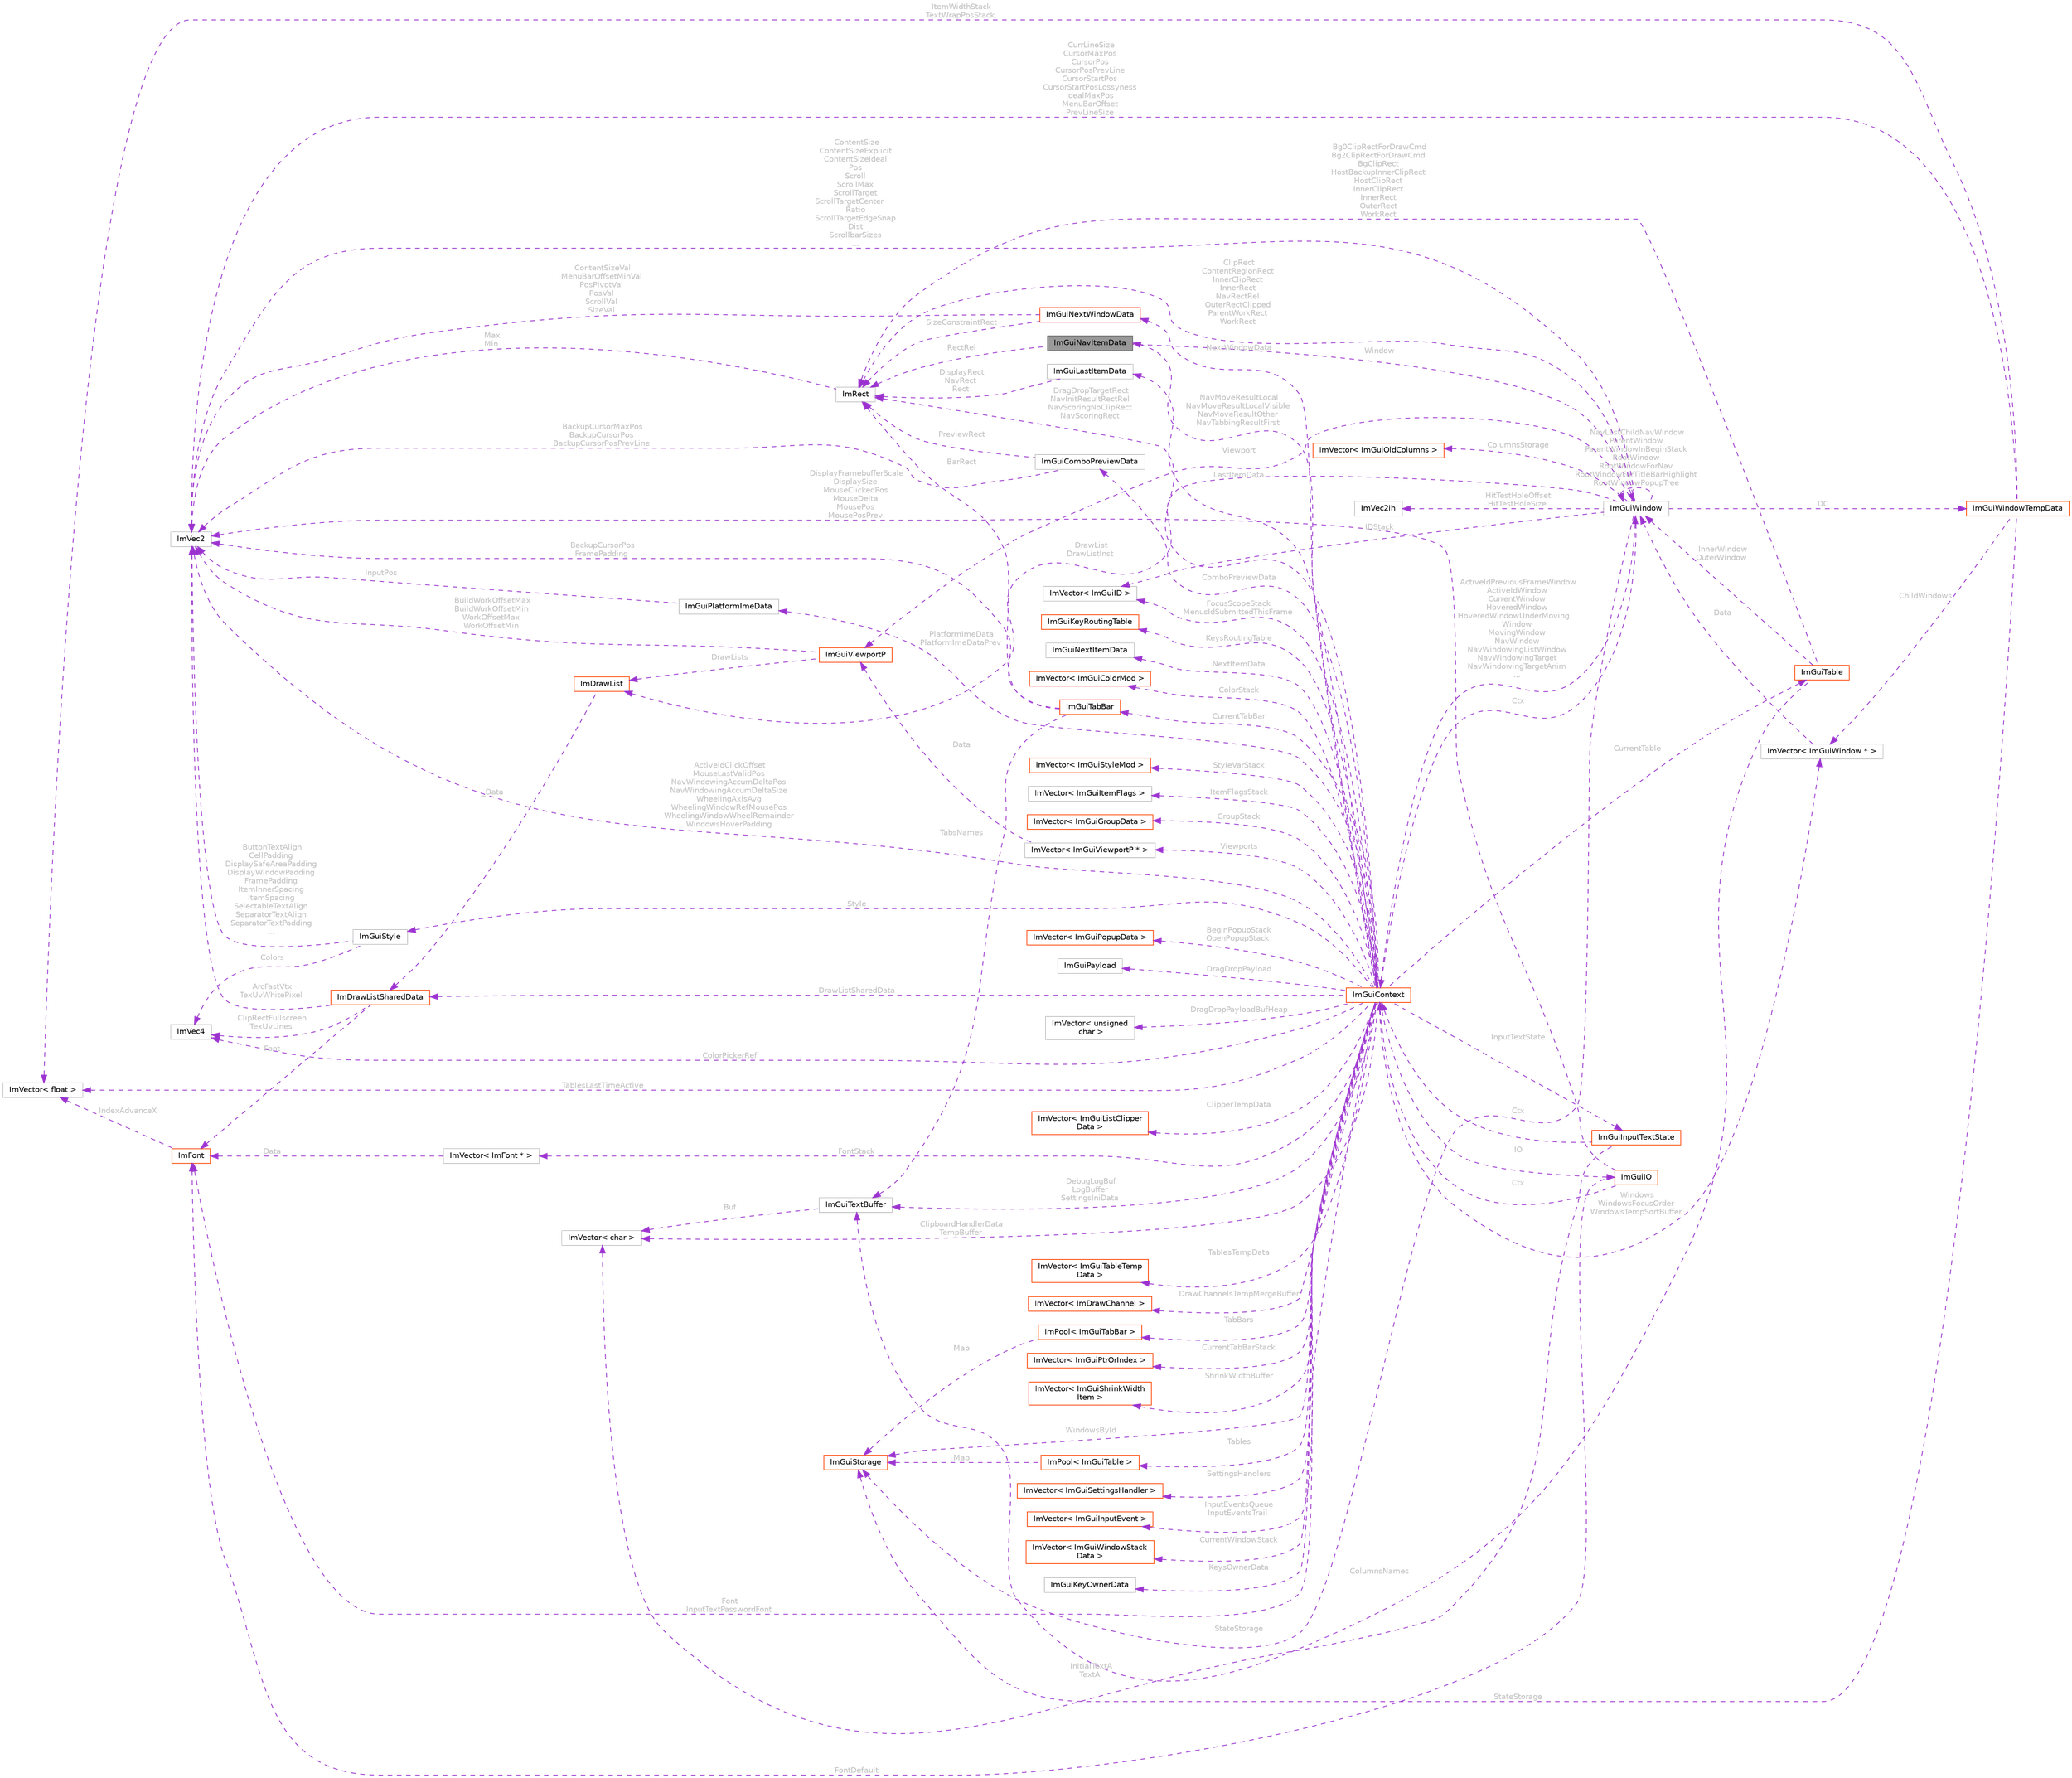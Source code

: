 digraph "ImGuiNavItemData"
{
 // LATEX_PDF_SIZE
  bgcolor="transparent";
  edge [fontname=Helvetica,fontsize=10,labelfontname=Helvetica,labelfontsize=10];
  node [fontname=Helvetica,fontsize=10,shape=box,height=0.2,width=0.4];
  rankdir="LR";
  Node1 [id="Node000001",label="ImGuiNavItemData",height=0.2,width=0.4,color="gray40", fillcolor="grey60", style="filled", fontcolor="black",tooltip=" "];
  Node2 -> Node1 [id="edge1_Node000001_Node000002",dir="back",color="darkorchid3",style="dashed",tooltip=" ",label=" Window",fontcolor="grey" ];
  Node2 [id="Node000002",label="ImGuiWindow",height=0.2,width=0.4,color="grey75", fillcolor="white", style="filled",URL="$struct_im_gui_window.html",tooltip=" "];
  Node3 -> Node2 [id="edge2_Node000002_Node000003",dir="back",color="darkorchid3",style="dashed",tooltip=" ",label=" Ctx",fontcolor="grey" ];
  Node3 [id="Node000003",label="ImGuiContext",height=0.2,width=0.4,color="orangered", fillcolor="white", style="filled",URL="$struct_im_gui_context.html",tooltip=" "];
  Node4 -> Node3 [id="edge3_Node000003_Node000004",dir="back",color="darkorchid3",style="dashed",tooltip=" ",label=" IO",fontcolor="grey" ];
  Node4 [id="Node000004",label="ImGuiIO",height=0.2,width=0.4,color="orangered", fillcolor="white", style="filled",URL="$struct_im_gui_i_o.html",tooltip=" "];
  Node5 -> Node4 [id="edge4_Node000004_Node000005",dir="back",color="darkorchid3",style="dashed",tooltip=" ",label=" DisplayFramebufferScale\nDisplaySize\nMouseClickedPos\nMouseDelta\nMousePos\nMousePosPrev",fontcolor="grey" ];
  Node5 [id="Node000005",label="ImVec2",height=0.2,width=0.4,color="grey75", fillcolor="white", style="filled",URL="$struct_im_vec2.html",tooltip=" "];
  Node8 -> Node4 [id="edge5_Node000004_Node000008",dir="back",color="darkorchid3",style="dashed",tooltip=" ",label=" FontDefault",fontcolor="grey" ];
  Node8 [id="Node000008",label="ImFont",height=0.2,width=0.4,color="orangered", fillcolor="white", style="filled",URL="$struct_im_font.html",tooltip=" "];
  Node9 -> Node8 [id="edge6_Node000008_Node000009",dir="back",color="darkorchid3",style="dashed",tooltip=" ",label=" IndexAdvanceX",fontcolor="grey" ];
  Node9 [id="Node000009",label="ImVector\< float \>",height=0.2,width=0.4,color="grey75", fillcolor="white", style="filled",URL="$struct_im_vector.html",tooltip=" "];
  Node3 -> Node4 [id="edge7_Node000004_Node000003",dir="back",color="darkorchid3",style="dashed",tooltip=" ",label=" Ctx",fontcolor="grey" ];
  Node20 -> Node3 [id="edge8_Node000003_Node000020",dir="back",color="darkorchid3",style="dashed",tooltip=" ",label=" InputEventsQueue\nInputEventsTrail",fontcolor="grey" ];
  Node20 [id="Node000020",label="ImVector\< ImGuiInputEvent \>",height=0.2,width=0.4,color="orangered", fillcolor="white", style="filled",URL="$struct_im_vector.html",tooltip=" "];
  Node28 -> Node3 [id="edge9_Node000003_Node000028",dir="back",color="darkorchid3",style="dashed",tooltip=" ",label=" Style",fontcolor="grey" ];
  Node28 [id="Node000028",label="ImGuiStyle",height=0.2,width=0.4,color="grey75", fillcolor="white", style="filled",URL="$struct_im_gui_style.html",tooltip=" "];
  Node5 -> Node28 [id="edge10_Node000028_Node000005",dir="back",color="darkorchid3",style="dashed",tooltip=" ",label=" ButtonTextAlign\nCellPadding\nDisplaySafeAreaPadding\nDisplayWindowPadding\nFramePadding\nItemInnerSpacing\nItemSpacing\nSelectableTextAlign\nSeparatorTextAlign\nSeparatorTextPadding\n...",fontcolor="grey" ];
  Node17 -> Node28 [id="edge11_Node000028_Node000017",dir="back",color="darkorchid3",style="dashed",tooltip=" ",label=" Colors",fontcolor="grey" ];
  Node17 [id="Node000017",label="ImVec4",height=0.2,width=0.4,color="grey75", fillcolor="white", style="filled",URL="$struct_im_vec4.html",tooltip=" "];
  Node8 -> Node3 [id="edge12_Node000003_Node000008",dir="back",color="darkorchid3",style="dashed",tooltip=" ",label=" Font\nInputTextPasswordFont",fontcolor="grey" ];
  Node29 -> Node3 [id="edge13_Node000003_Node000029",dir="back",color="darkorchid3",style="dashed",tooltip=" ",label=" DrawListSharedData",fontcolor="grey" ];
  Node29 [id="Node000029",label="ImDrawListSharedData",height=0.2,width=0.4,color="orangered", fillcolor="white", style="filled",URL="$struct_im_draw_list_shared_data.html",tooltip=" "];
  Node5 -> Node29 [id="edge14_Node000029_Node000005",dir="back",color="darkorchid3",style="dashed",tooltip=" ",label=" ArcFastVtx\nTexUvWhitePixel",fontcolor="grey" ];
  Node8 -> Node29 [id="edge15_Node000029_Node000008",dir="back",color="darkorchid3",style="dashed",tooltip=" ",label=" Font",fontcolor="grey" ];
  Node17 -> Node29 [id="edge16_Node000029_Node000017",dir="back",color="darkorchid3",style="dashed",tooltip=" ",label=" ClipRectFullscreen\nTexUvLines",fontcolor="grey" ];
  Node31 -> Node3 [id="edge17_Node000003_Node000031",dir="back",color="darkorchid3",style="dashed",tooltip=" ",label=" Windows\nWindowsFocusOrder\nWindowsTempSortBuffer",fontcolor="grey" ];
  Node31 [id="Node000031",label="ImVector\< ImGuiWindow * \>",height=0.2,width=0.4,color="grey75", fillcolor="white", style="filled",URL="$struct_im_vector.html",tooltip=" "];
  Node2 -> Node31 [id="edge18_Node000031_Node000002",dir="back",color="darkorchid3",style="dashed",tooltip=" ",label=" Data",fontcolor="grey" ];
  Node32 -> Node3 [id="edge19_Node000003_Node000032",dir="back",color="darkorchid3",style="dashed",tooltip=" ",label=" CurrentWindowStack",fontcolor="grey" ];
  Node32 [id="Node000032",label="ImVector\< ImGuiWindowStack\lData \>",height=0.2,width=0.4,color="orangered", fillcolor="white", style="filled",URL="$struct_im_vector.html",tooltip=" "];
  Node37 -> Node3 [id="edge20_Node000003_Node000037",dir="back",color="darkorchid3",style="dashed",tooltip=" ",label=" WindowsById",fontcolor="grey" ];
  Node37 [id="Node000037",label="ImGuiStorage",height=0.2,width=0.4,color="orangered", fillcolor="white", style="filled",URL="$struct_im_gui_storage.html",tooltip=" "];
  Node5 -> Node3 [id="edge21_Node000003_Node000005",dir="back",color="darkorchid3",style="dashed",tooltip=" ",label=" ActiveIdClickOffset\nMouseLastValidPos\nNavWindowingAccumDeltaPos\nNavWindowingAccumDeltaSize\nWheelingAxisAvg\nWheelingWindowRefMousePos\nWheelingWindowWheelRemainder\nWindowsHoverPadding",fontcolor="grey" ];
  Node2 -> Node3 [id="edge22_Node000003_Node000002",dir="back",color="darkorchid3",style="dashed",tooltip=" ",label=" ActiveIdPreviousFrameWindow\nActiveIdWindow\nCurrentWindow\nHoveredWindow\nHoveredWindowUnderMoving\lWindow\nMovingWindow\nNavWindow\nNavWindowingListWindow\nNavWindowingTarget\nNavWindowingTargetAnim\n...",fontcolor="grey" ];
  Node40 -> Node3 [id="edge23_Node000003_Node000040",dir="back",color="darkorchid3",style="dashed",tooltip=" ",label=" KeysOwnerData",fontcolor="grey" ];
  Node40 [id="Node000040",label="ImGuiKeyOwnerData",height=0.2,width=0.4,color="grey75", fillcolor="white", style="filled",URL="$struct_im_gui_key_owner_data.html",tooltip=" "];
  Node41 -> Node3 [id="edge24_Node000003_Node000041",dir="back",color="darkorchid3",style="dashed",tooltip=" ",label=" KeysRoutingTable",fontcolor="grey" ];
  Node41 [id="Node000041",label="ImGuiKeyRoutingTable",height=0.2,width=0.4,color="orangered", fillcolor="white", style="filled",URL="$struct_im_gui_key_routing_table.html",tooltip=" "];
  Node44 -> Node3 [id="edge25_Node000003_Node000044",dir="back",color="darkorchid3",style="dashed",tooltip=" ",label=" NextItemData",fontcolor="grey" ];
  Node44 [id="Node000044",label="ImGuiNextItemData",height=0.2,width=0.4,color="grey75", fillcolor="white", style="filled",URL="$struct_im_gui_next_item_data.html",tooltip=" "];
  Node34 -> Node3 [id="edge26_Node000003_Node000034",dir="back",color="darkorchid3",style="dashed",tooltip=" ",label=" LastItemData",fontcolor="grey" ];
  Node34 [id="Node000034",label="ImGuiLastItemData",height=0.2,width=0.4,color="grey75", fillcolor="white", style="filled",URL="$struct_im_gui_last_item_data.html",tooltip=" "];
  Node35 -> Node34 [id="edge27_Node000034_Node000035",dir="back",color="darkorchid3",style="dashed",tooltip=" ",label=" DisplayRect\nNavRect\nRect",fontcolor="grey" ];
  Node35 [id="Node000035",label="ImRect",height=0.2,width=0.4,color="grey75", fillcolor="white", style="filled",URL="$struct_im_rect.html",tooltip=" "];
  Node5 -> Node35 [id="edge28_Node000035_Node000005",dir="back",color="darkorchid3",style="dashed",tooltip=" ",label=" Max\nMin",fontcolor="grey" ];
  Node45 -> Node3 [id="edge29_Node000003_Node000045",dir="back",color="darkorchid3",style="dashed",tooltip=" ",label=" NextWindowData",fontcolor="grey" ];
  Node45 [id="Node000045",label="ImGuiNextWindowData",height=0.2,width=0.4,color="orangered", fillcolor="white", style="filled",URL="$struct_im_gui_next_window_data.html",tooltip=" "];
  Node5 -> Node45 [id="edge30_Node000045_Node000005",dir="back",color="darkorchid3",style="dashed",tooltip=" ",label=" ContentSizeVal\nMenuBarOffsetMinVal\nPosPivotVal\nPosVal\nScrollVal\nSizeVal",fontcolor="grey" ];
  Node35 -> Node45 [id="edge31_Node000045_Node000035",dir="back",color="darkorchid3",style="dashed",tooltip=" ",label=" SizeConstraintRect",fontcolor="grey" ];
  Node47 -> Node3 [id="edge32_Node000003_Node000047",dir="back",color="darkorchid3",style="dashed",tooltip=" ",label=" ColorStack",fontcolor="grey" ];
  Node47 [id="Node000047",label="ImVector\< ImGuiColorMod \>",height=0.2,width=0.4,color="orangered", fillcolor="white", style="filled",URL="$struct_im_vector.html",tooltip=" "];
  Node49 -> Node3 [id="edge33_Node000003_Node000049",dir="back",color="darkorchid3",style="dashed",tooltip=" ",label=" StyleVarStack",fontcolor="grey" ];
  Node49 [id="Node000049",label="ImVector\< ImGuiStyleMod \>",height=0.2,width=0.4,color="orangered", fillcolor="white", style="filled",URL="$struct_im_vector.html",tooltip=" "];
  Node7 -> Node3 [id="edge34_Node000003_Node000007",dir="back",color="darkorchid3",style="dashed",tooltip=" ",label=" FontStack",fontcolor="grey" ];
  Node7 [id="Node000007",label="ImVector\< ImFont * \>",height=0.2,width=0.4,color="grey75", fillcolor="white", style="filled",URL="$struct_im_vector.html",tooltip=" "];
  Node8 -> Node7 [id="edge35_Node000007_Node000008",dir="back",color="darkorchid3",style="dashed",tooltip=" ",label=" Data",fontcolor="grey" ];
  Node51 -> Node3 [id="edge36_Node000003_Node000051",dir="back",color="darkorchid3",style="dashed",tooltip=" ",label=" FocusScopeStack\nMenusIdSubmittedThisFrame",fontcolor="grey" ];
  Node51 [id="Node000051",label="ImVector\< ImGuiID \>",height=0.2,width=0.4,color="grey75", fillcolor="white", style="filled",URL="$struct_im_vector.html",tooltip=" "];
  Node52 -> Node3 [id="edge37_Node000003_Node000052",dir="back",color="darkorchid3",style="dashed",tooltip=" ",label=" ItemFlagsStack",fontcolor="grey" ];
  Node52 [id="Node000052",label="ImVector\< ImGuiItemFlags \>",height=0.2,width=0.4,color="grey75", fillcolor="white", style="filled",URL="$struct_im_vector.html",tooltip=" "];
  Node53 -> Node3 [id="edge38_Node000003_Node000053",dir="back",color="darkorchid3",style="dashed",tooltip=" ",label=" GroupStack",fontcolor="grey" ];
  Node53 [id="Node000053",label="ImVector\< ImGuiGroupData \>",height=0.2,width=0.4,color="orangered", fillcolor="white", style="filled",URL="$struct_im_vector.html",tooltip=" "];
  Node56 -> Node3 [id="edge39_Node000003_Node000056",dir="back",color="darkorchid3",style="dashed",tooltip=" ",label=" BeginPopupStack\nOpenPopupStack",fontcolor="grey" ];
  Node56 [id="Node000056",label="ImVector\< ImGuiPopupData \>",height=0.2,width=0.4,color="orangered", fillcolor="white", style="filled",URL="$struct_im_vector.html",tooltip=" "];
  Node58 -> Node3 [id="edge40_Node000003_Node000058",dir="back",color="darkorchid3",style="dashed",tooltip=" ",label=" Viewports",fontcolor="grey" ];
  Node58 [id="Node000058",label="ImVector\< ImGuiViewportP * \>",height=0.2,width=0.4,color="grey75", fillcolor="white", style="filled",URL="$struct_im_vector.html",tooltip=" "];
  Node59 -> Node58 [id="edge41_Node000058_Node000059",dir="back",color="darkorchid3",style="dashed",tooltip=" ",label=" Data",fontcolor="grey" ];
  Node59 [id="Node000059",label="ImGuiViewportP",height=0.2,width=0.4,color="orangered", fillcolor="white", style="filled",URL="$struct_im_gui_viewport_p.html",tooltip=" "];
  Node61 -> Node59 [id="edge42_Node000059_Node000061",dir="back",color="darkorchid3",style="dashed",tooltip=" ",label=" DrawLists",fontcolor="grey" ];
  Node61 [id="Node000061",label="ImDrawList",height=0.2,width=0.4,color="orangered", fillcolor="white", style="filled",URL="$struct_im_draw_list.html",tooltip=" "];
  Node29 -> Node61 [id="edge43_Node000061_Node000029",dir="back",color="darkorchid3",style="dashed",tooltip=" ",label=" _Data",fontcolor="grey" ];
  Node5 -> Node59 [id="edge44_Node000059_Node000005",dir="back",color="darkorchid3",style="dashed",tooltip=" ",label=" BuildWorkOffsetMax\nBuildWorkOffsetMin\nWorkOffsetMax\nWorkOffsetMin",fontcolor="grey" ];
  Node35 -> Node3 [id="edge45_Node000003_Node000035",dir="back",color="darkorchid3",style="dashed",tooltip=" ",label=" DragDropTargetRect\nNavInitResultRectRel\nNavScoringNoClipRect\nNavScoringRect",fontcolor="grey" ];
  Node1 -> Node3 [id="edge46_Node000003_Node000001",dir="back",color="darkorchid3",style="dashed",tooltip=" ",label=" NavMoveResultLocal\nNavMoveResultLocalVisible\nNavMoveResultOther\nNavTabbingResultFirst",fontcolor="grey" ];
  Node76 -> Node3 [id="edge47_Node000003_Node000076",dir="back",color="darkorchid3",style="dashed",tooltip=" ",label=" DragDropPayload",fontcolor="grey" ];
  Node76 [id="Node000076",label="ImGuiPayload",height=0.2,width=0.4,color="grey75", fillcolor="white", style="filled",URL="$struct_im_gui_payload.html",tooltip=" "];
  Node77 -> Node3 [id="edge48_Node000003_Node000077",dir="back",color="darkorchid3",style="dashed",tooltip=" ",label=" DragDropPayloadBufHeap",fontcolor="grey" ];
  Node77 [id="Node000077",label="ImVector\< unsigned\l char \>",height=0.2,width=0.4,color="grey75", fillcolor="white", style="filled",URL="$struct_im_vector.html",tooltip=" "];
  Node78 -> Node3 [id="edge49_Node000003_Node000078",dir="back",color="darkorchid3",style="dashed",tooltip=" ",label=" ClipperTempData",fontcolor="grey" ];
  Node78 [id="Node000078",label="ImVector\< ImGuiListClipper\lData \>",height=0.2,width=0.4,color="orangered", fillcolor="white", style="filled",URL="$struct_im_vector.html",tooltip=" "];
  Node83 -> Node3 [id="edge50_Node000003_Node000083",dir="back",color="darkorchid3",style="dashed",tooltip=" ",label=" CurrentTable",fontcolor="grey" ];
  Node83 [id="Node000083",label="ImGuiTable",height=0.2,width=0.4,color="orangered", fillcolor="white", style="filled",URL="$struct_im_gui_table.html",tooltip=" "];
  Node35 -> Node83 [id="edge51_Node000083_Node000035",dir="back",color="darkorchid3",style="dashed",tooltip=" ",label=" Bg0ClipRectForDrawCmd\nBg2ClipRectForDrawCmd\nBgClipRect\nHostBackupInnerClipRect\nHostClipRect\nInnerClipRect\nInnerRect\nOuterRect\nWorkRect",fontcolor="grey" ];
  Node2 -> Node83 [id="edge52_Node000083_Node000002",dir="back",color="darkorchid3",style="dashed",tooltip=" ",label=" InnerWindow\nOuterWindow",fontcolor="grey" ];
  Node90 -> Node83 [id="edge53_Node000083_Node000090",dir="back",color="darkorchid3",style="dashed",tooltip=" ",label=" ColumnsNames",fontcolor="grey" ];
  Node90 [id="Node000090",label="ImGuiTextBuffer",height=0.2,width=0.4,color="grey75", fillcolor="white", style="filled",URL="$struct_im_gui_text_buffer.html",tooltip=" "];
  Node91 -> Node90 [id="edge54_Node000090_Node000091",dir="back",color="darkorchid3",style="dashed",tooltip=" ",label=" Buf",fontcolor="grey" ];
  Node91 [id="Node000091",label="ImVector\< char \>",height=0.2,width=0.4,color="grey75", fillcolor="white", style="filled",URL="$struct_im_vector.html",tooltip=" "];
  Node97 -> Node3 [id="edge55_Node000003_Node000097",dir="back",color="darkorchid3",style="dashed",tooltip=" ",label=" TablesTempData",fontcolor="grey" ];
  Node97 [id="Node000097",label="ImVector\< ImGuiTableTemp\lData \>",height=0.2,width=0.4,color="orangered", fillcolor="white", style="filled",URL="$struct_im_vector.html",tooltip=" "];
  Node98 -> Node3 [id="edge56_Node000003_Node000098",dir="back",color="darkorchid3",style="dashed",tooltip=" ",label=" Tables",fontcolor="grey" ];
  Node98 [id="Node000098",label="ImPool\< ImGuiTable \>",height=0.2,width=0.4,color="orangered", fillcolor="white", style="filled",URL="$struct_im_pool.html",tooltip=" "];
  Node37 -> Node98 [id="edge57_Node000098_Node000037",dir="back",color="darkorchid3",style="dashed",tooltip=" ",label=" Map",fontcolor="grey" ];
  Node9 -> Node3 [id="edge58_Node000003_Node000009",dir="back",color="darkorchid3",style="dashed",tooltip=" ",label=" TablesLastTimeActive",fontcolor="grey" ];
  Node71 -> Node3 [id="edge59_Node000003_Node000071",dir="back",color="darkorchid3",style="dashed",tooltip=" ",label=" DrawChannelsTempMergeBuffer",fontcolor="grey" ];
  Node71 [id="Node000071",label="ImVector\< ImDrawChannel \>",height=0.2,width=0.4,color="orangered", fillcolor="white", style="filled",URL="$struct_im_vector.html",tooltip=" "];
  Node100 -> Node3 [id="edge60_Node000003_Node000100",dir="back",color="darkorchid3",style="dashed",tooltip=" ",label=" CurrentTabBar",fontcolor="grey" ];
  Node100 [id="Node000100",label="ImGuiTabBar",height=0.2,width=0.4,color="orangered", fillcolor="white", style="filled",URL="$struct_im_gui_tab_bar.html",tooltip=" "];
  Node35 -> Node100 [id="edge61_Node000100_Node000035",dir="back",color="darkorchid3",style="dashed",tooltip=" ",label=" BarRect",fontcolor="grey" ];
  Node5 -> Node100 [id="edge62_Node000100_Node000005",dir="back",color="darkorchid3",style="dashed",tooltip=" ",label=" BackupCursorPos\nFramePadding",fontcolor="grey" ];
  Node90 -> Node100 [id="edge63_Node000100_Node000090",dir="back",color="darkorchid3",style="dashed",tooltip=" ",label=" TabsNames",fontcolor="grey" ];
  Node103 -> Node3 [id="edge64_Node000003_Node000103",dir="back",color="darkorchid3",style="dashed",tooltip=" ",label=" TabBars",fontcolor="grey" ];
  Node103 [id="Node000103",label="ImPool\< ImGuiTabBar \>",height=0.2,width=0.4,color="orangered", fillcolor="white", style="filled",URL="$struct_im_pool.html",tooltip=" "];
  Node37 -> Node103 [id="edge65_Node000103_Node000037",dir="back",color="darkorchid3",style="dashed",tooltip=" ",label=" Map",fontcolor="grey" ];
  Node105 -> Node3 [id="edge66_Node000003_Node000105",dir="back",color="darkorchid3",style="dashed",tooltip=" ",label=" CurrentTabBarStack",fontcolor="grey" ];
  Node105 [id="Node000105",label="ImVector\< ImGuiPtrOrIndex \>",height=0.2,width=0.4,color="orangered", fillcolor="white", style="filled",URL="$struct_im_vector.html",tooltip=" "];
  Node107 -> Node3 [id="edge67_Node000003_Node000107",dir="back",color="darkorchid3",style="dashed",tooltip=" ",label=" ShrinkWidthBuffer",fontcolor="grey" ];
  Node107 [id="Node000107",label="ImVector\< ImGuiShrinkWidth\lItem \>",height=0.2,width=0.4,color="orangered", fillcolor="white", style="filled",URL="$struct_im_vector.html",tooltip=" "];
  Node109 -> Node3 [id="edge68_Node000003_Node000109",dir="back",color="darkorchid3",style="dashed",tooltip=" ",label=" InputTextState",fontcolor="grey" ];
  Node109 [id="Node000109",label="ImGuiInputTextState",height=0.2,width=0.4,color="orangered", fillcolor="white", style="filled",URL="$struct_im_gui_input_text_state.html",tooltip=" "];
  Node3 -> Node109 [id="edge69_Node000109_Node000003",dir="back",color="darkorchid3",style="dashed",tooltip=" ",label=" Ctx",fontcolor="grey" ];
  Node91 -> Node109 [id="edge70_Node000109_Node000091",dir="back",color="darkorchid3",style="dashed",tooltip=" ",label=" InitialTextA\nTextA",fontcolor="grey" ];
  Node17 -> Node3 [id="edge71_Node000003_Node000017",dir="back",color="darkorchid3",style="dashed",tooltip=" ",label=" ColorPickerRef",fontcolor="grey" ];
  Node110 -> Node3 [id="edge72_Node000003_Node000110",dir="back",color="darkorchid3",style="dashed",tooltip=" ",label=" ComboPreviewData",fontcolor="grey" ];
  Node110 [id="Node000110",label="ImGuiComboPreviewData",height=0.2,width=0.4,color="grey75", fillcolor="white", style="filled",URL="$struct_im_gui_combo_preview_data.html",tooltip=" "];
  Node35 -> Node110 [id="edge73_Node000110_Node000035",dir="back",color="darkorchid3",style="dashed",tooltip=" ",label=" PreviewRect",fontcolor="grey" ];
  Node5 -> Node110 [id="edge74_Node000110_Node000005",dir="back",color="darkorchid3",style="dashed",tooltip=" ",label=" BackupCursorMaxPos\nBackupCursorPos\nBackupCursorPosPrevLine",fontcolor="grey" ];
  Node91 -> Node3 [id="edge75_Node000003_Node000091",dir="back",color="darkorchid3",style="dashed",tooltip=" ",label=" ClipboardHandlerData\nTempBuffer",fontcolor="grey" ];
  Node111 -> Node3 [id="edge76_Node000003_Node000111",dir="back",color="darkorchid3",style="dashed",tooltip=" ",label=" PlatformImeData\nPlatformImeDataPrev",fontcolor="grey" ];
  Node111 [id="Node000111",label="ImGuiPlatformImeData",height=0.2,width=0.4,color="grey75", fillcolor="white", style="filled",URL="$struct_im_gui_platform_ime_data.html",tooltip=" "];
  Node5 -> Node111 [id="edge77_Node000111_Node000005",dir="back",color="darkorchid3",style="dashed",tooltip=" ",label=" InputPos",fontcolor="grey" ];
  Node90 -> Node3 [id="edge78_Node000003_Node000090",dir="back",color="darkorchid3",style="dashed",tooltip=" ",label=" DebugLogBuf\nLogBuffer\nSettingsIniData",fontcolor="grey" ];
  Node112 -> Node3 [id="edge79_Node000003_Node000112",dir="back",color="darkorchid3",style="dashed",tooltip=" ",label=" SettingsHandlers",fontcolor="grey" ];
  Node112 [id="Node000112",label="ImVector\< ImGuiSettingsHandler \>",height=0.2,width=0.4,color="orangered", fillcolor="white", style="filled",URL="$struct_im_vector.html",tooltip=" "];
  Node59 -> Node2 [id="edge80_Node000002_Node000059",dir="back",color="darkorchid3",style="dashed",tooltip=" ",label=" Viewport",fontcolor="grey" ];
  Node5 -> Node2 [id="edge81_Node000002_Node000005",dir="back",color="darkorchid3",style="dashed",tooltip=" ",label=" ContentSize\nContentSizeExplicit\nContentSizeIdeal\nPos\nScroll\nScrollMax\nScrollTarget\nScrollTargetCenter\lRatio\nScrollTargetEdgeSnap\lDist\nScrollbarSizes\n...",fontcolor="grey" ];
  Node51 -> Node2 [id="edge82_Node000002_Node000051",dir="back",color="darkorchid3",style="dashed",tooltip=" ",label=" IDStack",fontcolor="grey" ];
  Node124 -> Node2 [id="edge83_Node000002_Node000124",dir="back",color="darkorchid3",style="dashed",tooltip=" ",label=" DC",fontcolor="grey" ];
  Node124 [id="Node000124",label="ImGuiWindowTempData",height=0.2,width=0.4,color="orangered", fillcolor="white", style="filled",URL="$struct_im_gui_window_temp_data.html",tooltip=" "];
  Node5 -> Node124 [id="edge84_Node000124_Node000005",dir="back",color="darkorchid3",style="dashed",tooltip=" ",label=" CurrLineSize\nCursorMaxPos\nCursorPos\nCursorPosPrevLine\nCursorStartPos\nCursorStartPosLossyness\nIdealMaxPos\nMenuBarOffset\nPrevLineSize",fontcolor="grey" ];
  Node31 -> Node124 [id="edge85_Node000124_Node000031",dir="back",color="darkorchid3",style="dashed",tooltip=" ",label=" ChildWindows",fontcolor="grey" ];
  Node37 -> Node124 [id="edge86_Node000124_Node000037",dir="back",color="darkorchid3",style="dashed",tooltip=" ",label=" StateStorage",fontcolor="grey" ];
  Node9 -> Node124 [id="edge87_Node000124_Node000009",dir="back",color="darkorchid3",style="dashed",tooltip=" ",label=" ItemWidthStack\nTextWrapPosStack",fontcolor="grey" ];
  Node35 -> Node2 [id="edge88_Node000002_Node000035",dir="back",color="darkorchid3",style="dashed",tooltip=" ",label=" ClipRect\nContentRegionRect\nInnerClipRect\nInnerRect\nNavRectRel\nOuterRectClipped\nParentWorkRect\nWorkRect",fontcolor="grey" ];
  Node129 -> Node2 [id="edge89_Node000002_Node000129",dir="back",color="darkorchid3",style="dashed",tooltip=" ",label=" HitTestHoleOffset\nHitTestHoleSize",fontcolor="grey" ];
  Node129 [id="Node000129",label="ImVec2ih",height=0.2,width=0.4,color="grey75", fillcolor="white", style="filled",URL="$struct_im_vec2ih.html",tooltip=" "];
  Node37 -> Node2 [id="edge90_Node000002_Node000037",dir="back",color="darkorchid3",style="dashed",tooltip=" ",label=" StateStorage",fontcolor="grey" ];
  Node130 -> Node2 [id="edge91_Node000002_Node000130",dir="back",color="darkorchid3",style="dashed",tooltip=" ",label=" ColumnsStorage",fontcolor="grey" ];
  Node130 [id="Node000130",label="ImVector\< ImGuiOldColumns \>",height=0.2,width=0.4,color="orangered", fillcolor="white", style="filled",URL="$struct_im_vector.html",tooltip=" "];
  Node61 -> Node2 [id="edge92_Node000002_Node000061",dir="back",color="darkorchid3",style="dashed",tooltip=" ",label=" DrawList\nDrawListInst",fontcolor="grey" ];
  Node2 -> Node2 [id="edge93_Node000002_Node000002",dir="back",color="darkorchid3",style="dashed",tooltip=" ",label=" NavLastChildNavWindow\nParentWindow\nParentWindowInBeginStack\nRootWindow\nRootWindowForNav\nRootWindowForTitleBarHighlight\nRootWindowPopupTree",fontcolor="grey" ];
  Node35 -> Node1 [id="edge94_Node000001_Node000035",dir="back",color="darkorchid3",style="dashed",tooltip=" ",label=" RectRel",fontcolor="grey" ];
}
